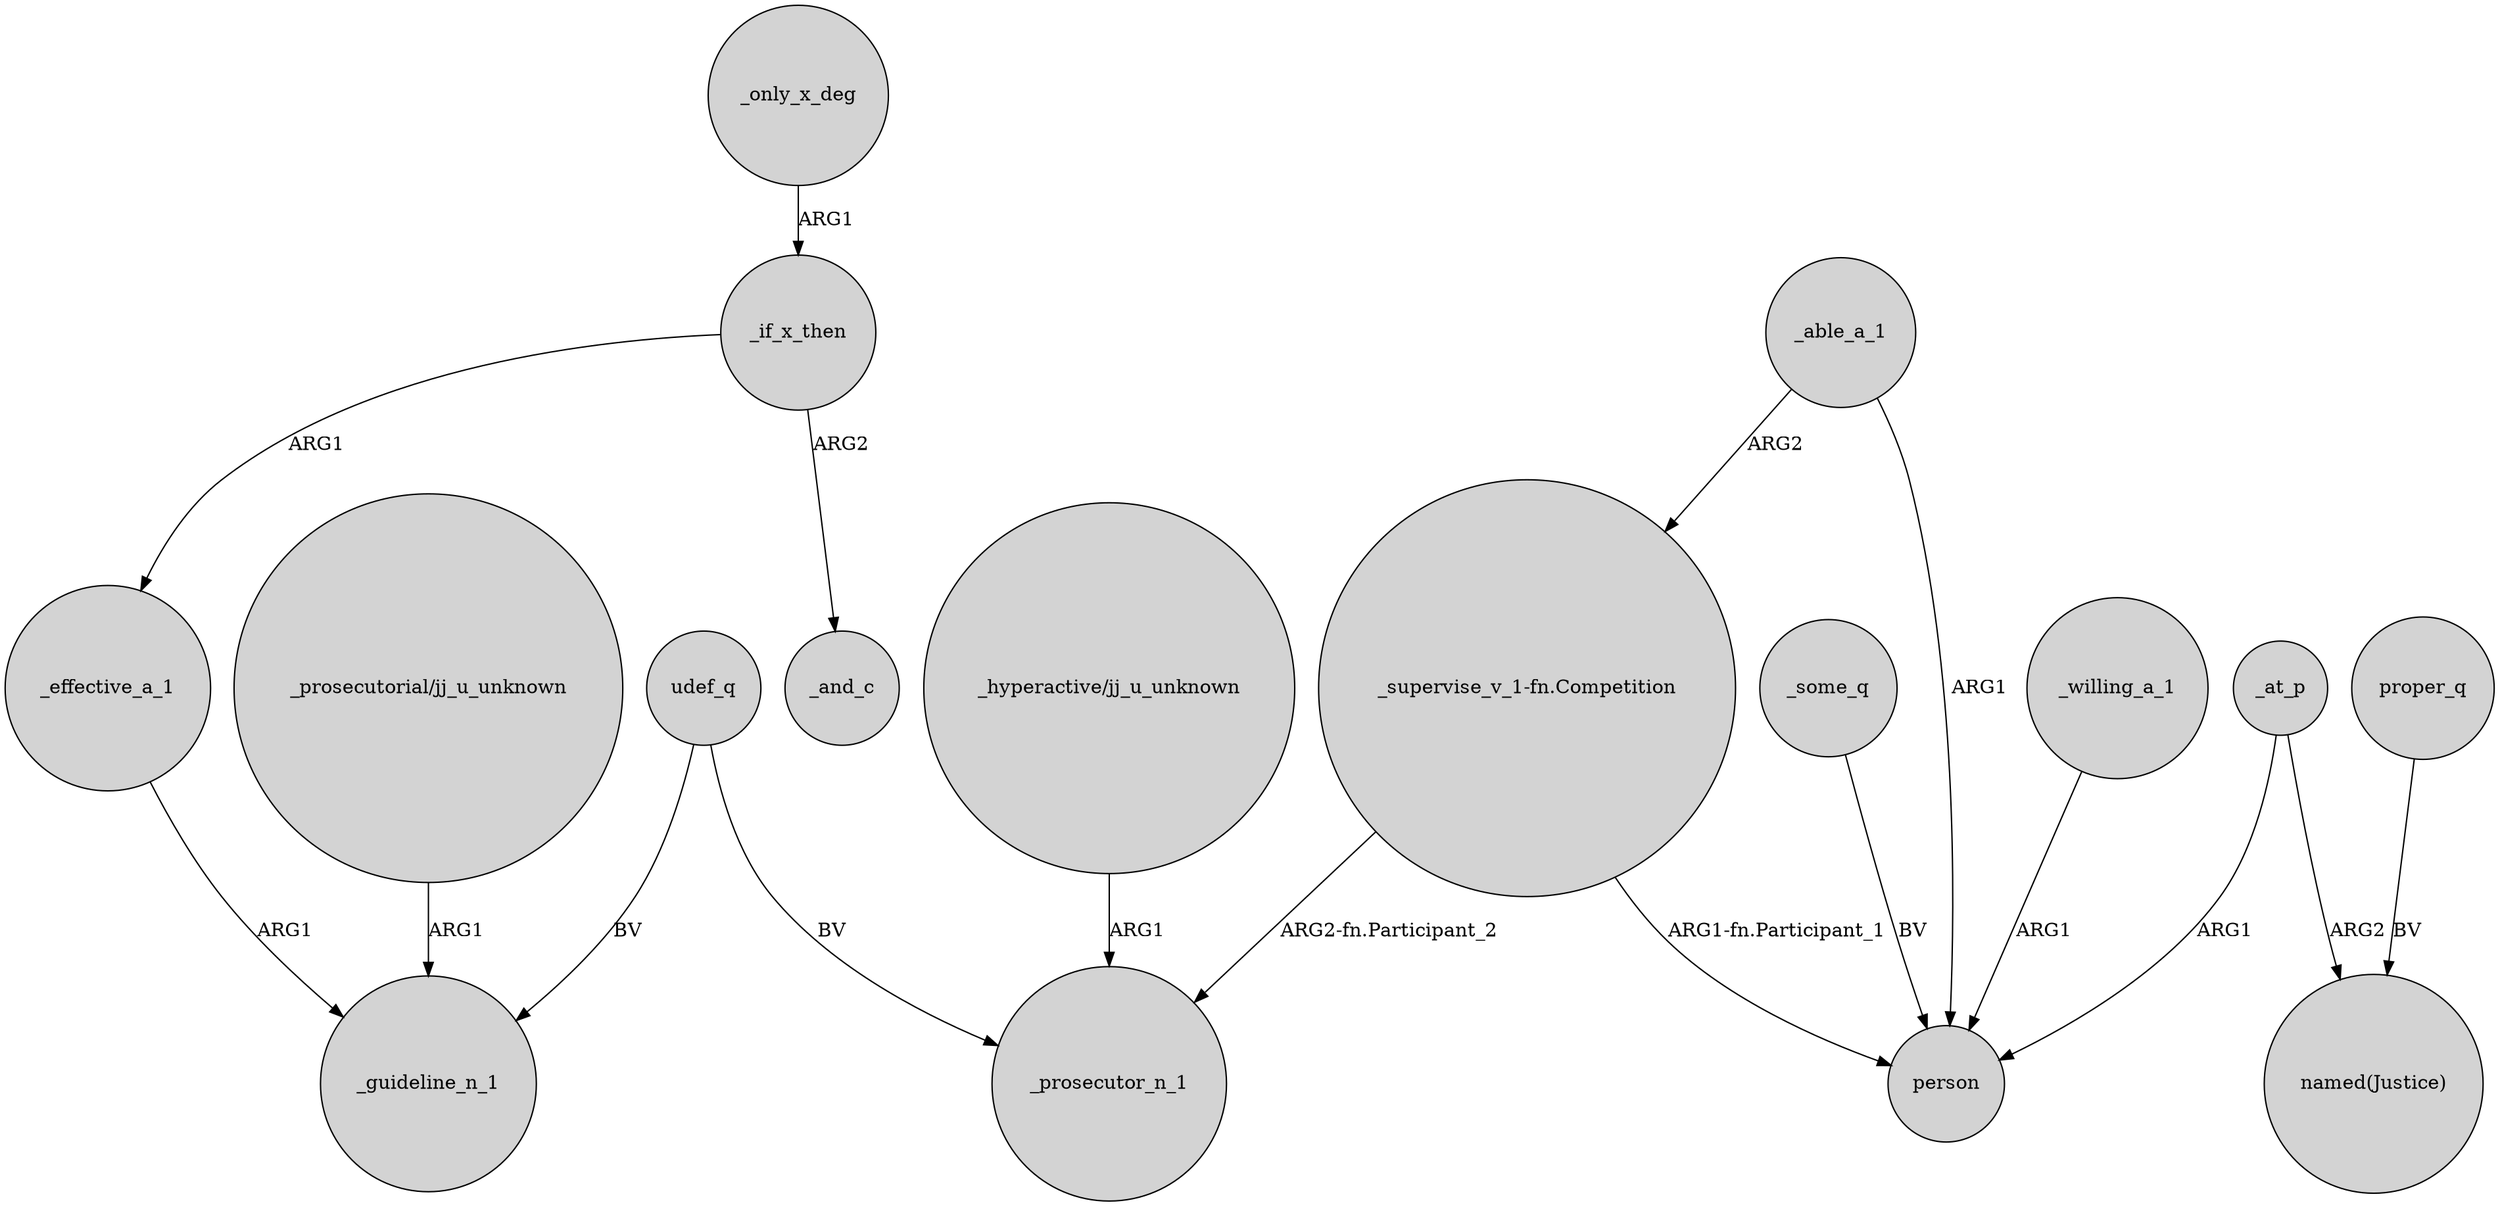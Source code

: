 digraph {
	node [shape=circle style=filled]
	_if_x_then -> _effective_a_1 [label=ARG1]
	_some_q -> person [label=BV]
	_effective_a_1 -> _guideline_n_1 [label=ARG1]
	udef_q -> _guideline_n_1 [label=BV]
	_able_a_1 -> "_supervise_v_1-fn.Competition" [label=ARG2]
	_able_a_1 -> person [label=ARG1]
	_only_x_deg -> _if_x_then [label=ARG1]
	_willing_a_1 -> person [label=ARG1]
	"_prosecutorial/jj_u_unknown" -> _guideline_n_1 [label=ARG1]
	proper_q -> "named(Justice)" [label=BV]
	udef_q -> _prosecutor_n_1 [label=BV]
	"_supervise_v_1-fn.Competition" -> person [label="ARG1-fn.Participant_1"]
	"_supervise_v_1-fn.Competition" -> _prosecutor_n_1 [label="ARG2-fn.Participant_2"]
	_if_x_then -> _and_c [label=ARG2]
	_at_p -> "named(Justice)" [label=ARG2]
	_at_p -> person [label=ARG1]
	"_hyperactive/jj_u_unknown" -> _prosecutor_n_1 [label=ARG1]
}
